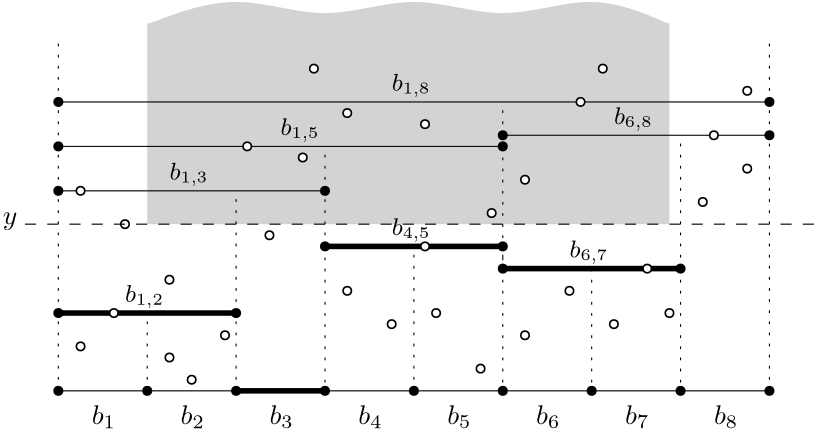 <?xml version="1.0"?>
<!DOCTYPE ipe SYSTEM "ipe.dtd">
<ipe version="70005" creator="Ipe 7.1.4">
<info created="D:20160220042818" modified="D:20160220060239"/>
<ipestyle name="basic">
<symbol name="arrow/arc(spx)">
<path stroke="sym-stroke" fill="sym-stroke" pen="sym-pen">
0 0 m
-1 0.333 l
-1 -0.333 l
h
</path>
</symbol>
<symbol name="arrow/farc(spx)">
<path stroke="sym-stroke" fill="white" pen="sym-pen">
0 0 m
-1 0.333 l
-1 -0.333 l
h
</path>
</symbol>
<symbol name="mark/circle(sx)" transformations="translations">
<path fill="sym-stroke">
0.6 0 0 0.6 0 0 e
0.4 0 0 0.4 0 0 e
</path>
</symbol>
<symbol name="mark/disk(sx)" transformations="translations">
<path fill="sym-stroke">
0.6 0 0 0.6 0 0 e
</path>
</symbol>
<symbol name="mark/fdisk(sfx)" transformations="translations">
<group>
<path fill="sym-fill">
0.5 0 0 0.5 0 0 e
</path>
<path fill="sym-stroke" fillrule="eofill">
0.6 0 0 0.6 0 0 e
0.4 0 0 0.4 0 0 e
</path>
</group>
</symbol>
<symbol name="mark/box(sx)" transformations="translations">
<path fill="sym-stroke" fillrule="eofill">
-0.6 -0.6 m
0.6 -0.6 l
0.6 0.6 l
-0.6 0.6 l
h
-0.4 -0.4 m
0.4 -0.4 l
0.4 0.4 l
-0.4 0.4 l
h
</path>
</symbol>
<symbol name="mark/square(sx)" transformations="translations">
<path fill="sym-stroke">
-0.6 -0.6 m
0.6 -0.6 l
0.6 0.6 l
-0.6 0.6 l
h
</path>
</symbol>
<symbol name="mark/fsquare(sfx)" transformations="translations">
<group>
<path fill="sym-fill">
-0.5 -0.5 m
0.5 -0.5 l
0.5 0.5 l
-0.5 0.5 l
h
</path>
<path fill="sym-stroke" fillrule="eofill">
-0.6 -0.6 m
0.6 -0.6 l
0.6 0.6 l
-0.6 0.6 l
h
-0.4 -0.4 m
0.4 -0.4 l
0.4 0.4 l
-0.4 0.4 l
h
</path>
</group>
</symbol>
<symbol name="mark/cross(sx)" transformations="translations">
<group>
<path fill="sym-stroke">
-0.43 -0.57 m
0.57 0.43 l
0.43 0.57 l
-0.57 -0.43 l
h
</path>
<path fill="sym-stroke">
-0.43 0.57 m
0.57 -0.43 l
0.43 -0.57 l
-0.57 0.43 l
h
</path>
</group>
</symbol>
<symbol name="arrow/fnormal(spx)">
<path stroke="sym-stroke" fill="white" pen="sym-pen">
0 0 m
-1 0.333 l
-1 -0.333 l
h
</path>
</symbol>
<symbol name="arrow/pointed(spx)">
<path stroke="sym-stroke" fill="sym-stroke" pen="sym-pen">
0 0 m
-1 0.333 l
-0.8 0 l
-1 -0.333 l
h
</path>
</symbol>
<symbol name="arrow/fpointed(spx)">
<path stroke="sym-stroke" fill="white" pen="sym-pen">
0 0 m
-1 0.333 l
-0.8 0 l
-1 -0.333 l
h
</path>
</symbol>
<symbol name="arrow/linear(spx)">
<path stroke="sym-stroke" pen="sym-pen">
-1 0.333 m
0 0 l
-1 -0.333 l
</path>
</symbol>
<symbol name="arrow/fdouble(spx)">
<path stroke="sym-stroke" fill="white" pen="sym-pen">
0 0 m
-1 0.333 l
-1 -0.333 l
h
-1 0 m
-2 0.333 l
-2 -0.333 l
h
</path>
</symbol>
<symbol name="arrow/double(spx)">
<path stroke="sym-stroke" fill="sym-stroke" pen="sym-pen">
0 0 m
-1 0.333 l
-1 -0.333 l
h
-1 0 m
-2 0.333 l
-2 -0.333 l
h
</path>
</symbol>
<pen name="heavier" value="0.8"/>
<pen name="fat" value="1.2"/>
<pen name="ultrafat" value="2"/>
<symbolsize name="large" value="5"/>
<symbolsize name="small" value="2"/>
<symbolsize name="tiny" value="1.1"/>
<arrowsize name="large" value="10"/>
<arrowsize name="small" value="5"/>
<arrowsize name="tiny" value="3"/>
<color name="red" value="1 0 0"/>
<color name="green" value="0 1 0"/>
<color name="blue" value="0 0 1"/>
<color name="yellow" value="1 1 0"/>
<color name="orange" value="1 0.647 0"/>
<color name="gold" value="1 0.843 0"/>
<color name="purple" value="0.627 0.125 0.941"/>
<color name="gray" value="0.745"/>
<color name="brown" value="0.647 0.165 0.165"/>
<color name="navy" value="0 0 0.502"/>
<color name="pink" value="1 0.753 0.796"/>
<color name="seagreen" value="0.18 0.545 0.341"/>
<color name="turquoise" value="0.251 0.878 0.816"/>
<color name="violet" value="0.933 0.51 0.933"/>
<color name="darkblue" value="0 0 0.545"/>
<color name="darkcyan" value="0 0.545 0.545"/>
<color name="darkgray" value="0.663"/>
<color name="darkgreen" value="0 0.392 0"/>
<color name="darkmagenta" value="0.545 0 0.545"/>
<color name="darkorange" value="1 0.549 0"/>
<color name="darkred" value="0.545 0 0"/>
<color name="lightblue" value="0.678 0.847 0.902"/>
<color name="lightcyan" value="0.878 1 1"/>
<color name="lightgray" value="0.827"/>
<color name="lightgreen" value="0.565 0.933 0.565"/>
<color name="lightyellow" value="1 1 0.878"/>
<dashstyle name="dashed" value="[4] 0"/>
<dashstyle name="dotted" value="[1 3] 0"/>
<dashstyle name="dash dotted" value="[4 2 1 2] 0"/>
<dashstyle name="dash dot dotted" value="[4 2 1 2 1 2] 0"/>
<textsize name="large" value="\large"/>
<textsize name="Large" value="\Large"/>
<textsize name="LARGE" value="\LARGE"/>
<textsize name="huge" value="\huge"/>
<textsize name="Huge" value="\Huge"/>
<textsize name="small" value="\small"/>
<textsize name="footnote" value="\footnotesize"/>
<textsize name="tiny" value="\tiny"/>
<textstyle name="center" begin="\begin{center}" end="\end{center}"/>
<textstyle name="itemize" begin="\begin{itemize}" end="\end{itemize}"/>
<textstyle name="item" begin="\begin{itemize}\item{}" end="\end{itemize}"/>
<gridsize name="4 pts" value="4"/>
<gridsize name="8 pts (~3 mm)" value="8"/>
<gridsize name="16 pts (~6 mm)" value="16"/>
<gridsize name="32 pts (~12 mm)" value="32"/>
<gridsize name="10 pts (~3.5 mm)" value="10"/>
<gridsize name="20 pts (~7 mm)" value="20"/>
<gridsize name="14 pts (~5 mm)" value="14"/>
<gridsize name="28 pts (~10 mm)" value="28"/>
<gridsize name="56 pts (~20 mm)" value="56"/>
<anglesize name="90 deg" value="90"/>
<anglesize name="60 deg" value="60"/>
<anglesize name="45 deg" value="45"/>
<anglesize name="30 deg" value="30"/>
<anglesize name="22.5 deg" value="22.5"/>
<tiling name="falling" angle="-60" step="4" width="1"/>
<tiling name="rising" angle="30" step="4" width="1"/>
</ipestyle>
<page>
<layer name="alpha"/>
<layer name="gamma"/>
<layer name="beta"/>
<view layers="alpha gamma beta" active="gamma"/>
<path layer="gamma" fill="lightgray">
300 820 m
300 748 l
112 748 l
112 820 l
112 820 l
</path>
<use layer="alpha" name="mark/disk(sx)" pos="80 688" size="normal" stroke="black"/>
<use name="mark/disk(sx)" pos="112 688" size="normal" stroke="black"/>
<use name="mark/disk(sx)" pos="144 688" size="normal" stroke="black"/>
<use name="mark/disk(sx)" pos="176 688" size="normal" stroke="black"/>
<use name="mark/disk(sx)" pos="208 688" size="normal" stroke="black"/>
<use name="mark/disk(sx)" pos="240 688" size="normal" stroke="black"/>
<use name="mark/disk(sx)" pos="272 688" size="normal" stroke="black"/>
<use name="mark/disk(sx)" pos="304 688" size="normal" stroke="black"/>
<use name="mark/disk(sx)" pos="336 688" size="normal" stroke="black"/>
<path stroke="black" join="1">
80 688 m
336 688 l
336 688 l
</path>
<use name="mark/fdisk(sfx)" pos="88 704" size="normal" stroke="black" fill="white"/>
<use name="mark/fdisk(sfx)" pos="104 748" size="normal" stroke="black" fill="white"/>
<use matrix="1 0 0 1 0 -4" name="mark/fdisk(sfx)" pos="120 704" size="normal" stroke="black" fill="white"/>
<use name="mark/fdisk(sfx)" pos="140 708" size="normal" stroke="black" fill="white"/>
<use name="mark/fdisk(sfx)" pos="120 728" size="normal" stroke="black" fill="white"/>
<use matrix="1 0 0 1 0 -24" name="mark/fdisk(sfx)" pos="128 716" size="normal" stroke="black" fill="white"/>
<use matrix="1 0 0 1 0 4" name="mark/fdisk(sfx)" pos="168 768" size="normal" stroke="black" fill="white"/>
<use name="mark/fdisk(sfx)" pos="156 744" size="normal" stroke="black" fill="white"/>
<use name="mark/fdisk(sfx)" pos="172 804" size="normal" stroke="black" fill="white"/>
<use name="mark/fdisk(sfx)" pos="184 724" size="normal" stroke="black" fill="white"/>
<use name="mark/fdisk(sfx)" pos="200 712" size="normal" stroke="black" fill="white"/>
<use matrix="1 0 0 1 0 4" name="mark/fdisk(sfx)" pos="184 784" size="normal" stroke="black" fill="white"/>
<use name="mark/fdisk(sfx)" pos="216 716" size="normal" stroke="black" fill="white"/>
<use name="mark/fdisk(sfx)" pos="232 696" size="normal" stroke="black" fill="white"/>
<use matrix="1 0 0 1 0 8" name="mark/fdisk(sfx)" pos="236 744" size="normal" stroke="black" fill="white"/>
<use matrix="1 0 0 1 0 4" name="mark/fdisk(sfx)" pos="212 780" size="normal" stroke="black" fill="white"/>
<use name="mark/fdisk(sfx)" pos="248 708" size="normal" stroke="black" fill="white"/>
<use name="mark/fdisk(sfx)" pos="264 724" size="normal" stroke="black" fill="white"/>
<use matrix="1 0 0 1 0 4" name="mark/fdisk(sfx)" pos="248 760" size="normal" stroke="black" fill="white"/>
<use name="mark/fdisk(sfx)" pos="280 712" size="normal" stroke="black" fill="white"/>
<use name="mark/fdisk(sfx)" pos="300 716" size="normal" stroke="black" fill="white"/>
<use name="mark/fdisk(sfx)" pos="276 804" size="normal" stroke="black" fill="white"/>
<use matrix="1 0 0 1 0 12" name="mark/fdisk(sfx)" pos="312 744" size="normal" stroke="black" fill="white"/>
<use matrix="1 0 0 1 0 8" name="mark/fdisk(sfx)" pos="328 760" size="normal" stroke="black" fill="white"/>
<use name="mark/fdisk(sfx)" pos="328 796" size="normal" stroke="black" fill="white"/>
<text matrix="1 0 0 1 4 -4" transformations="translations" pos="88 680" stroke="black" type="label" width="8.745" height="6.923" depth="1.49" valign="baseline">$b_1$</text>
<text matrix="1 0 0 1 4 -4" transformations="translations" pos="120 680" stroke="black" type="label" width="8.745" height="6.923" depth="1.49" valign="baseline">$b_2$</text>
<text matrix="1 0 0 1 0 -4" transformations="translations" pos="156 680" stroke="black" type="label" width="8.745" height="6.923" depth="1.49" valign="baseline">$b_3$</text>
<text matrix="1 0 0 1 0 -4" transformations="translations" pos="188 680" stroke="black" type="label" width="8.745" height="6.923" depth="1.49" valign="baseline">$b_4$</text>
<text matrix="1 0 0 1 0 -4" transformations="translations" pos="220 680" stroke="black" type="label" width="8.745" height="6.923" depth="1.49" valign="baseline">$b_5$</text>
<text matrix="1 0 0 1 0 -4" transformations="translations" pos="252 680" stroke="black" type="label" width="8.745" height="6.923" depth="1.49" valign="baseline">$b_6$</text>
<text matrix="1 0 0 1 0 -4" transformations="translations" pos="284 680" stroke="black" type="label" width="8.745" height="6.923" depth="1.49" valign="baseline">$b_7 $</text>
<text matrix="1 0 0 1 0 -4" transformations="translations" pos="316 680" stroke="black" type="label" width="8.745" height="6.923" depth="1.49" valign="baseline">$b_8$</text>
<path layer="beta" stroke="black" join="1">
80 716 m
144 716 l
144 716 l
</path>
<path layer="alpha" stroke="black" pen="ultrafat" join="1">
80 716 m
144 716 l
</path>
<use name="mark/fdisk(sfx)" pos="100 716" size="normal" stroke="black" fill="white"/>
<use name="mark/disk(sx)" pos="80 716" size="normal" stroke="black"/>
<use name="mark/disk(sx)" pos="144 716" size="normal" stroke="black"/>
<text matrix="1 0 0 1 -8 8" transformations="translations" pos="112 712" stroke="black" type="label" width="14.022" height="6.225" depth="2.16" valign="baseline" size="small">$b_{1,2}$</text>
<path stroke="black" dash="dotted" join="1">
80 688 m
80 816 l
</path>
<path stroke="black" dash="dotted" join="1">
336 688 m
336 816 l
</path>
<path stroke="black" dash="dotted" join="1">
112 688 m
112 716 l
</path>
<path stroke="black" dash="dotted" join="1">
144 688 m
144 716 l
</path>
<path matrix="1 0 0 1 0 4" stroke="black" pen="ultrafat" join="1">
240 728 m
304 728 l
</path>
<use matrix="1 0 0 1 0 4" name="mark/fdisk(sfx)" pos="292 728" size="normal" stroke="black" fill="white"/>
<use name="mark/disk(sx)" pos="240 732" size="normal" stroke="black"/>
<use name="mark/disk(sx)" pos="304 732" size="normal" stroke="black"/>
<path stroke="black" dash="dotted" join="1">
240 732 m
240 688 l
240 688 l
</path>
<path stroke="black" dash="dotted" join="1">
272 732 m
272 688 l
</path>
<path stroke="black" dash="dotted" join="1">
304 732 m
304 688 l
</path>
<path stroke="black" pen="ultrafat" join="1">
176 740 m
240 740 l
</path>
<use name="mark/fdisk(sfx)" pos="212 740" size="normal" stroke="black" fill="white"/>
<use name="mark/disk(sx)" pos="176 740" size="normal" stroke="black"/>
<use name="mark/disk(sx)" pos="240 740" size="normal" stroke="black"/>
<path stroke="black" dash="dotted" join="1">
176 740 m
176 688 l
</path>
<path stroke="black" dash="dotted" join="1">
208 688 m
208 740 l
</path>
<path stroke="black" dash="dotted" join="1">
240 736 m
240 732 l
240 740 l
</path>
<text matrix="1 0 0 1 -4 0" transformations="translations" pos="204 744" stroke="black" type="label" width="14.022" height="6.225" depth="2.16" valign="baseline" size="small">$b_{4,5}$</text>
<text matrix="1 0 0 1 0 -4" transformations="translations" pos="264 740" stroke="black" type="label" width="14.022" height="6.225" depth="2.16" valign="baseline" size="small">$b_{6,7}$</text>
<path stroke="black" join="1">
80 760 m
176 760 l
</path>
<use name="mark/fdisk(sfx)" pos="88 760" size="normal" stroke="black" fill="white"/>
<use name="mark/disk(sx)" pos="80 760" size="normal" stroke="black"/>
<use name="mark/disk(sx)" pos="176 760" size="normal" stroke="black"/>
<path stroke="black" dash="dotted" join="1">
144 716 m
144 760 l
</path>
<path stroke="black" dash="dotted" join="1">
176 740 m
176 760 l
</path>
<text transformations="translations" pos="120 764" stroke="black" type="label" width="14.022" height="6.225" depth="2.16" valign="baseline" size="small">$b_{1,3}$</text>
<path stroke="black" join="1">
80 776 m
240 776 l
</path>
<use name="mark/fdisk(sfx)" pos="148 776" size="normal" stroke="black" fill="white"/>
<use name="mark/disk(sx)" pos="80 776" size="normal" stroke="black"/>
<use name="mark/disk(sx)" pos="240 776" size="normal" stroke="black"/>
<text matrix="1 0 0 1 4 -4" transformations="translations" pos="156 784" stroke="black" type="label" width="14.022" height="6.225" depth="2.16" valign="baseline" size="small">$b_{1,5}$</text>
<path stroke="black" join="1">
240 780 m
336 780 l
</path>
<use name="mark/disk(sx)" pos="240 780" size="normal" stroke="black"/>
<use name="mark/disk(sx)" pos="336 780" size="normal" stroke="black"/>
<use name="mark/fdisk(sfx)" pos="316 780" size="normal" stroke="black" fill="white"/>
<text matrix="1 0 0 1 -4 -4" transformations="translations" pos="284 788" stroke="black" type="label" width="14.022" height="6.225" depth="2.16" valign="baseline" size="small">$b_{6,8}$</text>
<path stroke="black" join="1">
336 792 m
80 792 l
</path>
<use name="mark/fdisk(sfx)" pos="268 792" size="normal" stroke="black" fill="white"/>
<use name="mark/disk(sx)" pos="80 792" size="normal" stroke="black"/>
<use name="mark/disk(sx)" pos="336 792" size="normal" stroke="black"/>
<text matrix="1 0 0 1 -4 0" transformations="translations" pos="204 796" stroke="black" type="label" width="14.022" height="6.225" depth="2.16" valign="baseline" size="small">$b_{1,8}$</text>
<path stroke="black" dash="dotted" join="1">
240 776 m
240 740 l
</path>
<path stroke="black" dash="dotted" join="1">
304 732 m
304 780 l
</path>
<path stroke="black" dash="dotted" join="1">
240 780 m
240 792 l
</path>
<path stroke="black" dash="dotted" join="1">
176 760 m
176 776 l
</path>
<path layer="gamma" fill="lightgray">
112 820 m
144 832
176 820
208 832
240 820
272 832
300 820 s
</path>
<path fill="lightgray">
112 820 m
300 820 l
</path>
<path fill="lightgray">
112 820 m
300 820 l
</path>
<path stroke="lightgray">
112 820 m
300 820 l
300 820 l
</path>
<path stroke="black" dash="dashed">
352 748 m
64 748 l
</path>
<text matrix="1 0 0 1 4 0" transformations="translations" pos="56 748" stroke="black" type="label" width="5.242" height="4.297" depth="1.93" valign="baseline">$y$</text>
<path stroke="black" pen="ultrafat">
144 688 m
176 688 l
</path>
</page>
</ipe>
